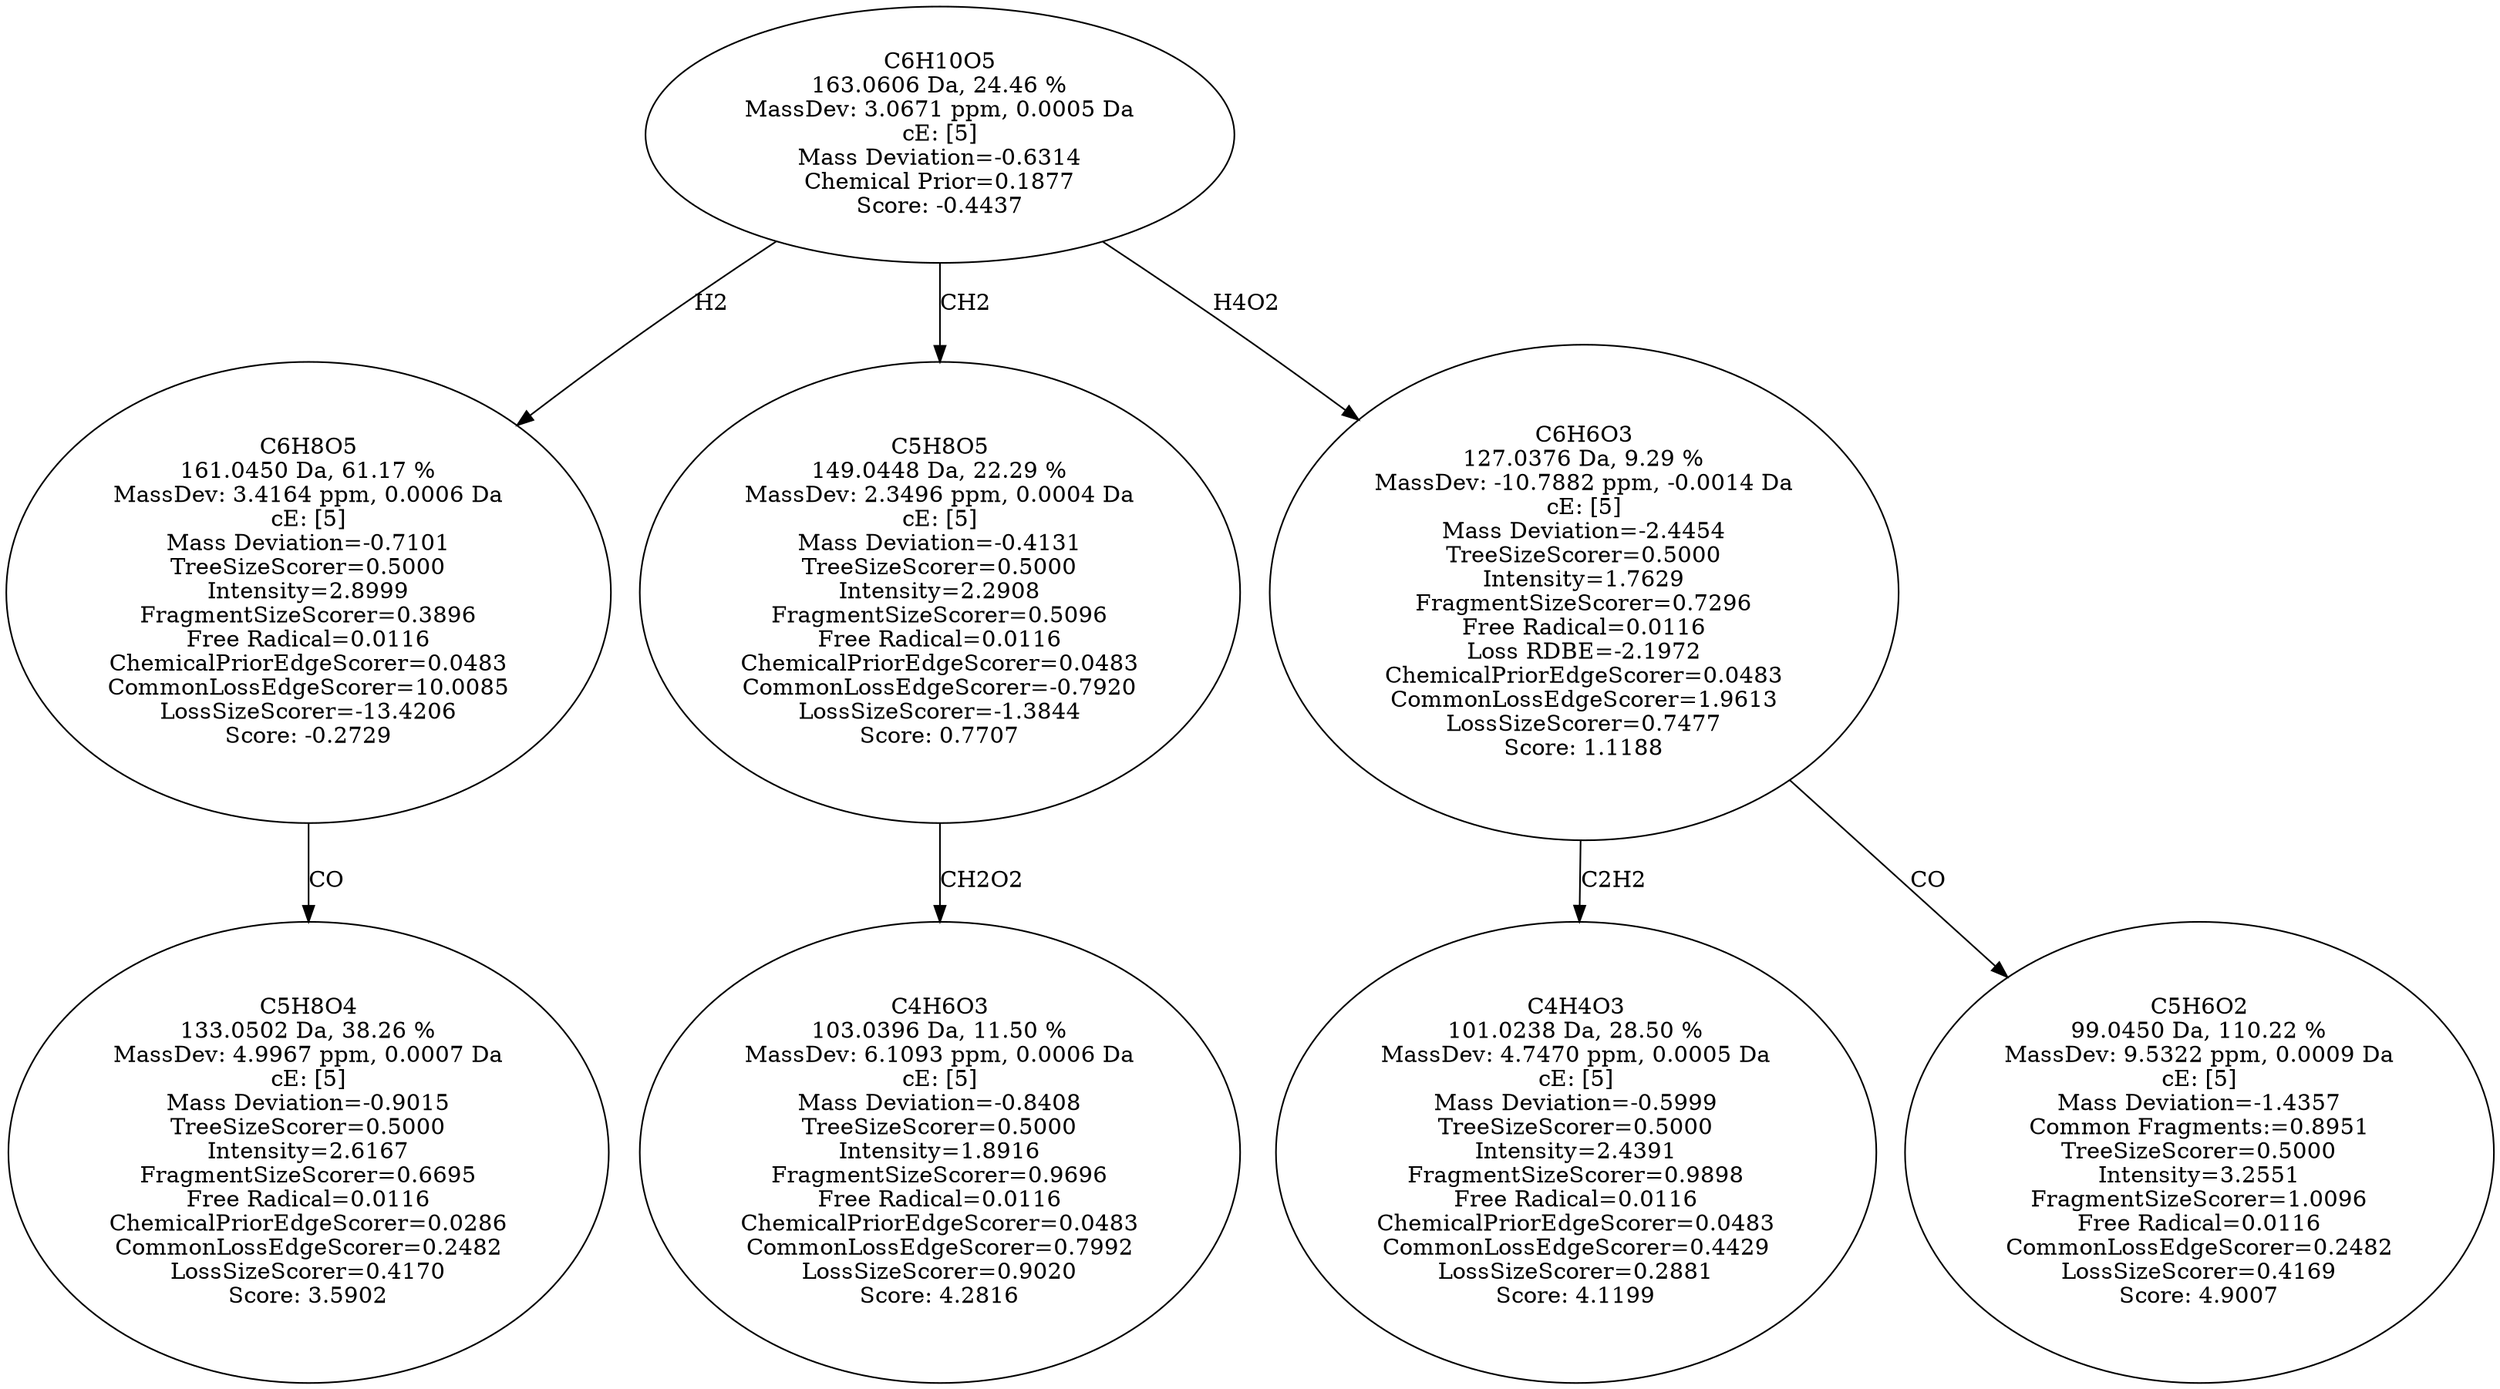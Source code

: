strict digraph {
v1 [label="C5H8O4\n133.0502 Da, 38.26 %\nMassDev: 4.9967 ppm, 0.0007 Da\ncE: [5]\nMass Deviation=-0.9015\nTreeSizeScorer=0.5000\nIntensity=2.6167\nFragmentSizeScorer=0.6695\nFree Radical=0.0116\nChemicalPriorEdgeScorer=0.0286\nCommonLossEdgeScorer=0.2482\nLossSizeScorer=0.4170\nScore: 3.5902"];
v2 [label="C6H8O5\n161.0450 Da, 61.17 %\nMassDev: 3.4164 ppm, 0.0006 Da\ncE: [5]\nMass Deviation=-0.7101\nTreeSizeScorer=0.5000\nIntensity=2.8999\nFragmentSizeScorer=0.3896\nFree Radical=0.0116\nChemicalPriorEdgeScorer=0.0483\nCommonLossEdgeScorer=10.0085\nLossSizeScorer=-13.4206\nScore: -0.2729"];
v3 [label="C4H6O3\n103.0396 Da, 11.50 %\nMassDev: 6.1093 ppm, 0.0006 Da\ncE: [5]\nMass Deviation=-0.8408\nTreeSizeScorer=0.5000\nIntensity=1.8916\nFragmentSizeScorer=0.9696\nFree Radical=0.0116\nChemicalPriorEdgeScorer=0.0483\nCommonLossEdgeScorer=0.7992\nLossSizeScorer=0.9020\nScore: 4.2816"];
v4 [label="C5H8O5\n149.0448 Da, 22.29 %\nMassDev: 2.3496 ppm, 0.0004 Da\ncE: [5]\nMass Deviation=-0.4131\nTreeSizeScorer=0.5000\nIntensity=2.2908\nFragmentSizeScorer=0.5096\nFree Radical=0.0116\nChemicalPriorEdgeScorer=0.0483\nCommonLossEdgeScorer=-0.7920\nLossSizeScorer=-1.3844\nScore: 0.7707"];
v5 [label="C4H4O3\n101.0238 Da, 28.50 %\nMassDev: 4.7470 ppm, 0.0005 Da\ncE: [5]\nMass Deviation=-0.5999\nTreeSizeScorer=0.5000\nIntensity=2.4391\nFragmentSizeScorer=0.9898\nFree Radical=0.0116\nChemicalPriorEdgeScorer=0.0483\nCommonLossEdgeScorer=0.4429\nLossSizeScorer=0.2881\nScore: 4.1199"];
v6 [label="C5H6O2\n99.0450 Da, 110.22 %\nMassDev: 9.5322 ppm, 0.0009 Da\ncE: [5]\nMass Deviation=-1.4357\nCommon Fragments:=0.8951\nTreeSizeScorer=0.5000\nIntensity=3.2551\nFragmentSizeScorer=1.0096\nFree Radical=0.0116\nCommonLossEdgeScorer=0.2482\nLossSizeScorer=0.4169\nScore: 4.9007"];
v7 [label="C6H6O3\n127.0376 Da, 9.29 %\nMassDev: -10.7882 ppm, -0.0014 Da\ncE: [5]\nMass Deviation=-2.4454\nTreeSizeScorer=0.5000\nIntensity=1.7629\nFragmentSizeScorer=0.7296\nFree Radical=0.0116\nLoss RDBE=-2.1972\nChemicalPriorEdgeScorer=0.0483\nCommonLossEdgeScorer=1.9613\nLossSizeScorer=0.7477\nScore: 1.1188"];
v8 [label="C6H10O5\n163.0606 Da, 24.46 %\nMassDev: 3.0671 ppm, 0.0005 Da\ncE: [5]\nMass Deviation=-0.6314\nChemical Prior=0.1877\nScore: -0.4437"];
v2 -> v1 [label="CO"];
v8 -> v2 [label="H2"];
v4 -> v3 [label="CH2O2"];
v8 -> v4 [label="CH2"];
v7 -> v5 [label="C2H2"];
v7 -> v6 [label="CO"];
v8 -> v7 [label="H4O2"];
}